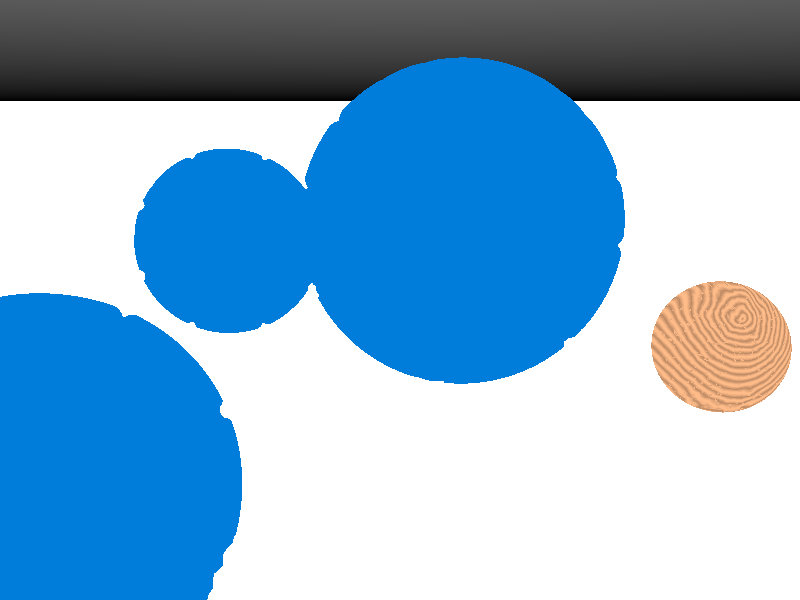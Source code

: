 #include "colors.inc"
#include "woods.inc"

global_settings { max_trace_level 7 }

camera 
{
  location  < 0, 70, -210 >
  direction < 0,0,1.4>
  up        < 0.0, 1.0, 0.0>
  right     < 1.333, 0.0, 0.0>
  look_at   < -15, 20, 0>
}

light_source 
{
	<0,400,-200>
	color White*0.8
	area_light 80*x, 80*z, 9, 9
	adaptive 1
	spotlight
	radius 15
	falloff 20
	point_at <0,0,80>
	rotate y*30
}

light_source
{
	<300, 100, 0 >
	color White*0.5
	area_light 60*z, 60*y, 9, 9
	adaptive 1
}

plane 
{ 
	y, 0
	pigment { White }
	finish { ambient 0 diffuse 0.6 brilliance 0.6 reflection 0.4 }
	rotate 20*y
	hollow
}

sky_sphere 
{
  pigment 
  {
    gradient y
    color_map 
    {
      [ 0 color Black ] [ 1 color White ]
    }
  }
}

#declare vanne =
// torus {MAJOR, MINOR} // (in the X-Z plane)
// MAJOR = float value giving the major radius
// MINOR = float specifying the minor radius
// The major radius extends from the center of the hole
// to the mid-line of the rim while the minor radius
// is the radius of the cross-section of the rim.
torus {
  41.5,
  3
}
              
#declare petanque_ball =
difference
{
	sphere 
	{ 
		<0,0,0> 1 
		scale 40		
	}              
	object { vanne }
	object { vanne rotate x*90 }    
	object { vanne rotate z*90 }    		    
	object { vanne rotate x*45 }    
	object { vanne rotate z*45 }    		    
	object { vanne rotate x*135 }    
	object { vanne rotate z*135 }    		    
	rotate <30, 40, 10>
	translate <0,40,0>		
} 

              
#declare ball1 =
object
{
	petanque_ball
	texture
	{
		pigment
		{
			color rgb<0.0, 0.2, 0.7>
		}
		finish
		{         
			phong 0.5       
			reflection 0.6
			ambient 0.0
			diffuse 0.6
		}
	}	                         	
}


object 
{ 
	ball1
 	translate <0,0,0>
}

object 
{ 
	ball1               
	rotate y*45
	scale 0.7
 	translate <-70,0,40>
}

object 
{ 
	ball1               
	rotate y*45
	scale 0.6
 	translate <-50,0,-120>
}
                      
sphere
{
	<0,0,0> 1
	texture 
	{ 
		T_Wood19 
		scale 3
		finish { reflection 0.2 }
		translate <0.0,0.6,0.0>
	}
	translate 1*y
	scale 15            
	translate <60,0,-20>	
}                      
                      
